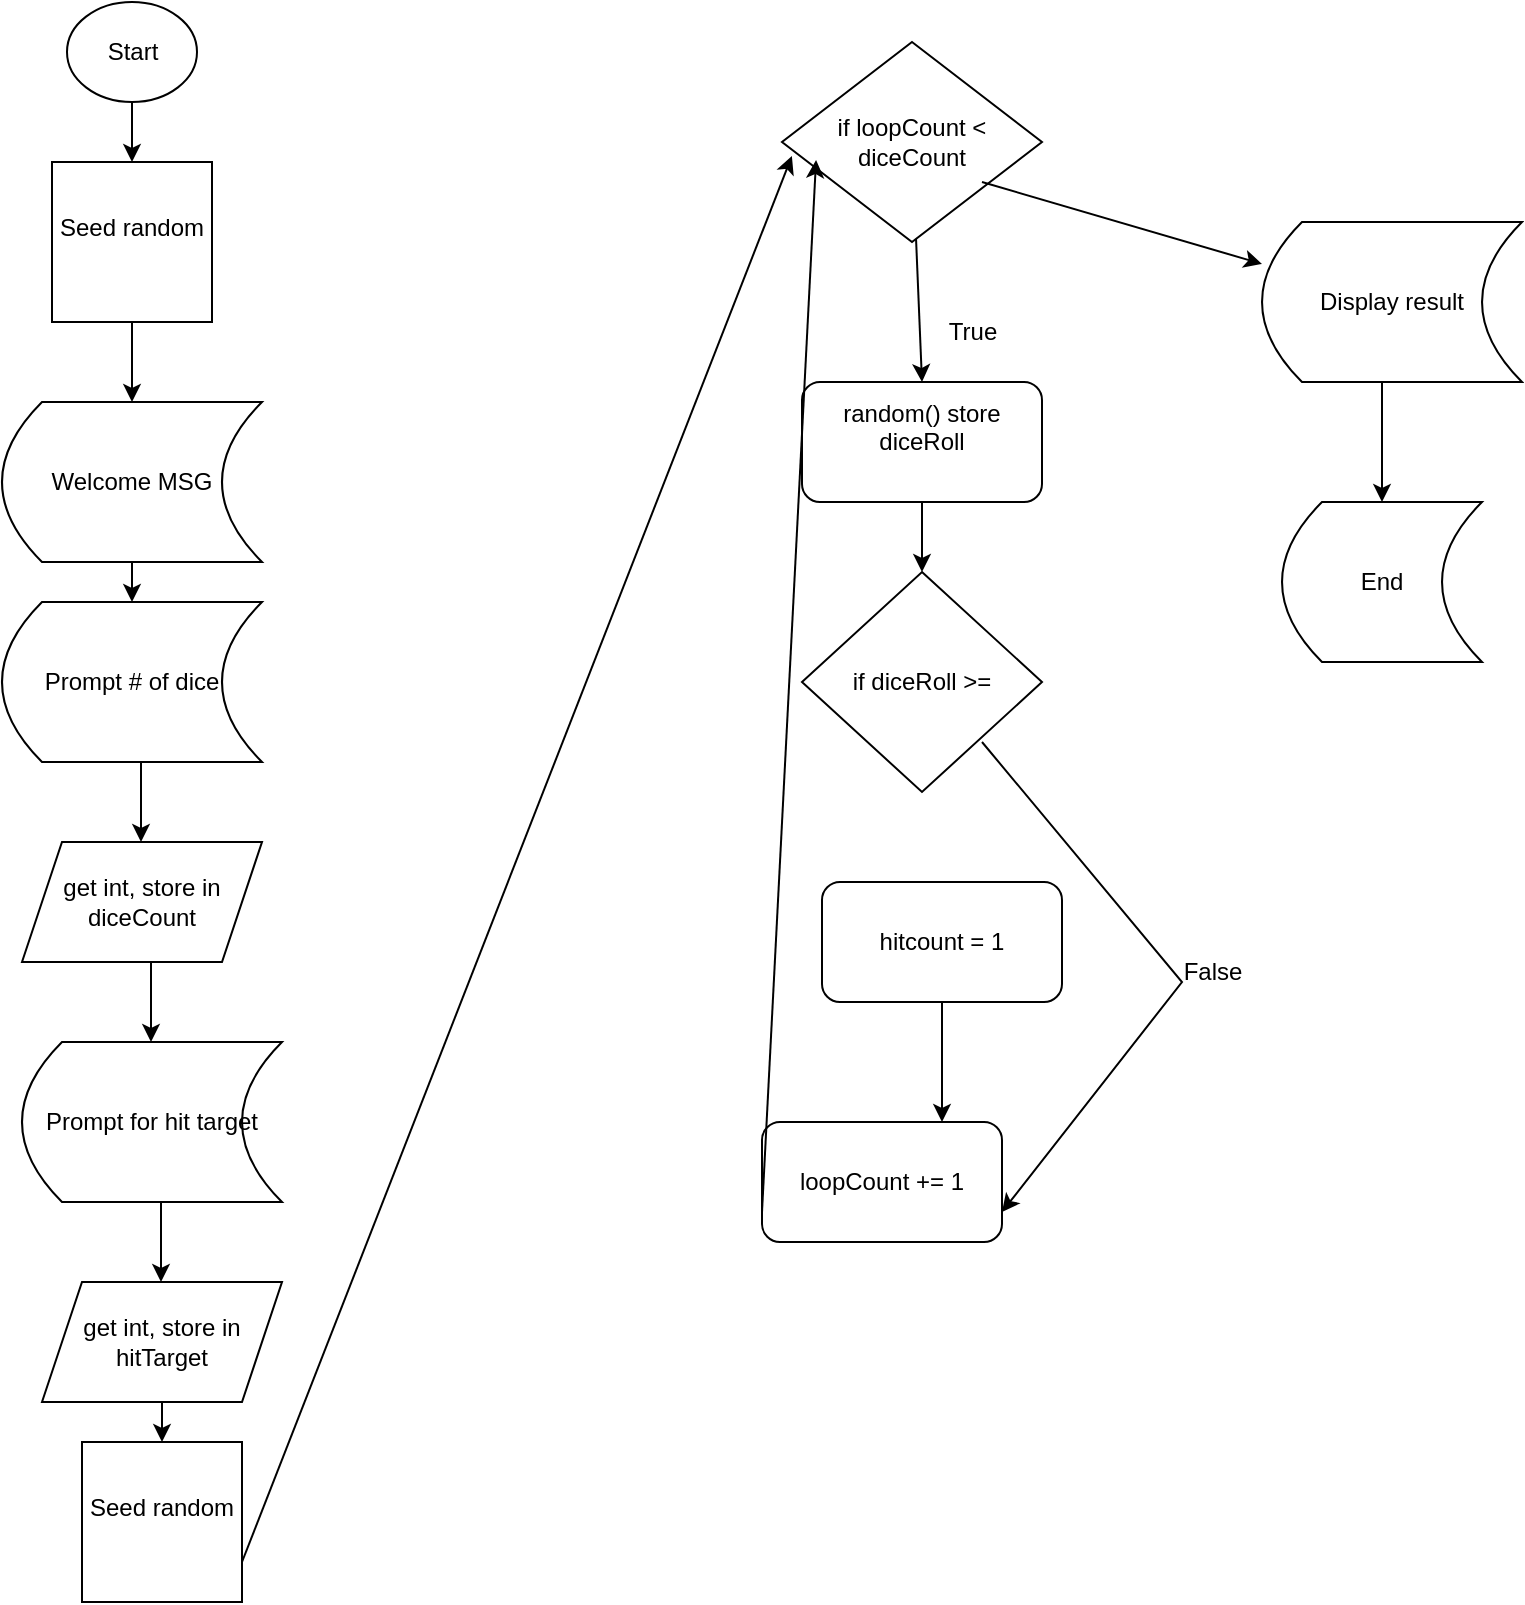 <mxfile version="26.0.15">
  <diagram name="Page-1" id="jsDElPwnb_3iyejhpyAd">
    <mxGraphModel dx="1192" dy="1906" grid="1" gridSize="10" guides="1" tooltips="1" connect="1" arrows="1" fold="1" page="1" pageScale="1" pageWidth="850" pageHeight="1100" math="0" shadow="0">
      <root>
        <mxCell id="0" />
        <mxCell id="1" parent="0" />
        <mxCell id="qolimeGPOZzHJa0loA12-1" value="Start" style="ellipse;whiteSpace=wrap;html=1;" vertex="1" parent="1">
          <mxGeometry x="272.5" y="-20" width="65" height="50" as="geometry" />
        </mxCell>
        <mxCell id="qolimeGPOZzHJa0loA12-6" value="get int, store in hitTarget" style="shape=parallelogram;perimeter=parallelogramPerimeter;whiteSpace=wrap;html=1;fixedSize=1;" vertex="1" parent="1">
          <mxGeometry x="260" y="620" width="120" height="60" as="geometry" />
        </mxCell>
        <mxCell id="qolimeGPOZzHJa0loA12-7" value="get int, store in diceCount" style="shape=parallelogram;perimeter=parallelogramPerimeter;whiteSpace=wrap;html=1;fixedSize=1;" vertex="1" parent="1">
          <mxGeometry x="250" y="400" width="120" height="60" as="geometry" />
        </mxCell>
        <mxCell id="qolimeGPOZzHJa0loA12-8" value="Seed random&lt;div&gt;&lt;br&gt;&lt;/div&gt;" style="whiteSpace=wrap;html=1;aspect=fixed;" vertex="1" parent="1">
          <mxGeometry x="265" y="60" width="80" height="80" as="geometry" />
        </mxCell>
        <mxCell id="qolimeGPOZzHJa0loA12-10" value="Welcome MSG" style="shape=dataStorage;whiteSpace=wrap;html=1;fixedSize=1;" vertex="1" parent="1">
          <mxGeometry x="240" y="180" width="130" height="80" as="geometry" />
        </mxCell>
        <mxCell id="qolimeGPOZzHJa0loA12-13" value="Prompt # of dice" style="shape=dataStorage;whiteSpace=wrap;html=1;fixedSize=1;" vertex="1" parent="1">
          <mxGeometry x="240" y="280" width="130" height="80" as="geometry" />
        </mxCell>
        <mxCell id="qolimeGPOZzHJa0loA12-14" value="Display result" style="shape=dataStorage;whiteSpace=wrap;html=1;fixedSize=1;" vertex="1" parent="1">
          <mxGeometry x="870" y="90" width="130" height="80" as="geometry" />
        </mxCell>
        <mxCell id="qolimeGPOZzHJa0loA12-15" value="Prompt for hit target" style="shape=dataStorage;whiteSpace=wrap;html=1;fixedSize=1;" vertex="1" parent="1">
          <mxGeometry x="250" y="500" width="130" height="80" as="geometry" />
        </mxCell>
        <mxCell id="qolimeGPOZzHJa0loA12-16" value="Seed random&lt;div&gt;&lt;br&gt;&lt;/div&gt;" style="whiteSpace=wrap;html=1;aspect=fixed;" vertex="1" parent="1">
          <mxGeometry x="280" y="700" width="80" height="80" as="geometry" />
        </mxCell>
        <mxCell id="qolimeGPOZzHJa0loA12-18" value="if loopCount &amp;lt;&lt;div&gt;diceCount&lt;/div&gt;" style="rhombus;whiteSpace=wrap;html=1;" vertex="1" parent="1">
          <mxGeometry x="630" width="130" height="100" as="geometry" />
        </mxCell>
        <mxCell id="qolimeGPOZzHJa0loA12-19" value="if diceRoll &amp;gt;=" style="rhombus;whiteSpace=wrap;html=1;" vertex="1" parent="1">
          <mxGeometry x="640" y="265" width="120" height="110" as="geometry" />
        </mxCell>
        <mxCell id="qolimeGPOZzHJa0loA12-20" value="random() store diceRoll&lt;div&gt;&lt;br&gt;&lt;/div&gt;" style="rounded=1;whiteSpace=wrap;html=1;" vertex="1" parent="1">
          <mxGeometry x="640" y="170" width="120" height="60" as="geometry" />
        </mxCell>
        <mxCell id="qolimeGPOZzHJa0loA12-21" value="hitcount = 1" style="rounded=1;whiteSpace=wrap;html=1;" vertex="1" parent="1">
          <mxGeometry x="650" y="420" width="120" height="60" as="geometry" />
        </mxCell>
        <mxCell id="qolimeGPOZzHJa0loA12-22" value="loopCount += 1" style="rounded=1;whiteSpace=wrap;html=1;" vertex="1" parent="1">
          <mxGeometry x="620" y="540" width="120" height="60" as="geometry" />
        </mxCell>
        <mxCell id="qolimeGPOZzHJa0loA12-23" value="End" style="shape=dataStorage;whiteSpace=wrap;html=1;fixedSize=1;" vertex="1" parent="1">
          <mxGeometry x="880" y="230" width="100" height="80" as="geometry" />
        </mxCell>
        <mxCell id="qolimeGPOZzHJa0loA12-24" value="" style="endArrow=classic;html=1;rounded=0;exitX=0.5;exitY=1;exitDx=0;exitDy=0;" edge="1" parent="1" source="qolimeGPOZzHJa0loA12-10" target="qolimeGPOZzHJa0loA12-13">
          <mxGeometry width="50" height="50" relative="1" as="geometry">
            <mxPoint x="330" y="270" as="sourcePoint" />
            <mxPoint x="330" y="250" as="targetPoint" />
          </mxGeometry>
        </mxCell>
        <mxCell id="qolimeGPOZzHJa0loA12-25" value="" style="endArrow=classic;html=1;rounded=0;" edge="1" parent="1">
          <mxGeometry width="50" height="50" relative="1" as="geometry">
            <mxPoint x="309.5" y="360" as="sourcePoint" />
            <mxPoint x="309.5" y="400" as="targetPoint" />
          </mxGeometry>
        </mxCell>
        <mxCell id="qolimeGPOZzHJa0loA12-26" value="" style="endArrow=classic;html=1;rounded=0;" edge="1" parent="1">
          <mxGeometry width="50" height="50" relative="1" as="geometry">
            <mxPoint x="314.5" y="460" as="sourcePoint" />
            <mxPoint x="314.5" y="500" as="targetPoint" />
          </mxGeometry>
        </mxCell>
        <mxCell id="qolimeGPOZzHJa0loA12-27" value="" style="endArrow=classic;html=1;rounded=0;entryX=0.5;entryY=0;entryDx=0;entryDy=0;exitX=0.5;exitY=1;exitDx=0;exitDy=0;" edge="1" parent="1" source="qolimeGPOZzHJa0loA12-8" target="qolimeGPOZzHJa0loA12-10">
          <mxGeometry width="50" height="50" relative="1" as="geometry">
            <mxPoint x="300" y="140" as="sourcePoint" />
            <mxPoint x="312.5" y="150" as="targetPoint" />
          </mxGeometry>
        </mxCell>
        <mxCell id="qolimeGPOZzHJa0loA12-28" value="" style="endArrow=classic;html=1;rounded=0;entryX=0.5;entryY=0;entryDx=0;entryDy=0;exitX=0.5;exitY=1;exitDx=0;exitDy=0;" edge="1" parent="1" source="qolimeGPOZzHJa0loA12-1" target="qolimeGPOZzHJa0loA12-8">
          <mxGeometry width="50" height="50" relative="1" as="geometry">
            <mxPoint x="360" y="50" as="sourcePoint" />
            <mxPoint x="312.5" y="30" as="targetPoint" />
          </mxGeometry>
        </mxCell>
        <mxCell id="qolimeGPOZzHJa0loA12-29" value="" style="endArrow=classic;html=1;rounded=0;exitX=0.5;exitY=1;exitDx=0;exitDy=0;entryX=0.5;entryY=0;entryDx=0;entryDy=0;" edge="1" parent="1" source="qolimeGPOZzHJa0loA12-6" target="qolimeGPOZzHJa0loA12-16">
          <mxGeometry width="50" height="50" relative="1" as="geometry">
            <mxPoint x="305" y="700" as="sourcePoint" />
            <mxPoint x="440" y="690" as="targetPoint" />
          </mxGeometry>
        </mxCell>
        <mxCell id="qolimeGPOZzHJa0loA12-30" value="" style="endArrow=classic;html=1;rounded=0;" edge="1" parent="1">
          <mxGeometry width="50" height="50" relative="1" as="geometry">
            <mxPoint x="319.5" y="580" as="sourcePoint" />
            <mxPoint x="319.5" y="620" as="targetPoint" />
          </mxGeometry>
        </mxCell>
        <mxCell id="qolimeGPOZzHJa0loA12-31" value="" style="endArrow=classic;html=1;rounded=0;entryX=0.038;entryY=0.57;entryDx=0;entryDy=0;entryPerimeter=0;" edge="1" parent="1" target="qolimeGPOZzHJa0loA12-18">
          <mxGeometry width="50" height="50" relative="1" as="geometry">
            <mxPoint x="360" y="760" as="sourcePoint" />
            <mxPoint x="410" y="710" as="targetPoint" />
          </mxGeometry>
        </mxCell>
        <mxCell id="qolimeGPOZzHJa0loA12-32" value="" style="endArrow=classic;html=1;rounded=0;exitX=0;exitY=0.75;exitDx=0;exitDy=0;entryX=0.131;entryY=0.59;entryDx=0;entryDy=0;entryPerimeter=0;" edge="1" parent="1" source="qolimeGPOZzHJa0loA12-22" target="qolimeGPOZzHJa0loA12-18">
          <mxGeometry width="50" height="50" relative="1" as="geometry">
            <mxPoint x="590" y="565" as="sourcePoint" />
            <mxPoint x="570" y="500" as="targetPoint" />
          </mxGeometry>
        </mxCell>
        <mxCell id="qolimeGPOZzHJa0loA12-33" value="" style="endArrow=classic;html=1;rounded=0;entryX=1;entryY=0.75;entryDx=0;entryDy=0;" edge="1" parent="1" target="qolimeGPOZzHJa0loA12-22">
          <mxGeometry width="50" height="50" relative="1" as="geometry">
            <mxPoint x="730" y="350" as="sourcePoint" />
            <mxPoint x="780" y="300" as="targetPoint" />
            <Array as="points">
              <mxPoint x="830" y="470" />
            </Array>
          </mxGeometry>
        </mxCell>
        <mxCell id="qolimeGPOZzHJa0loA12-34" value="False" style="text;html=1;align=center;verticalAlign=middle;resizable=0;points=[];autosize=1;strokeColor=none;fillColor=none;" vertex="1" parent="1">
          <mxGeometry x="820" y="450" width="50" height="30" as="geometry" />
        </mxCell>
        <mxCell id="qolimeGPOZzHJa0loA12-35" value="" style="endArrow=classic;html=1;rounded=0;entryX=0.5;entryY=0;entryDx=0;entryDy=0;" edge="1" parent="1" source="qolimeGPOZzHJa0loA12-18" target="qolimeGPOZzHJa0loA12-20">
          <mxGeometry width="50" height="50" relative="1" as="geometry">
            <mxPoint x="710" y="110" as="sourcePoint" />
            <mxPoint x="760" y="60" as="targetPoint" />
          </mxGeometry>
        </mxCell>
        <mxCell id="qolimeGPOZzHJa0loA12-36" value="True" style="text;html=1;align=center;verticalAlign=middle;resizable=0;points=[];autosize=1;strokeColor=none;fillColor=none;" vertex="1" parent="1">
          <mxGeometry x="700" y="130" width="50" height="30" as="geometry" />
        </mxCell>
        <mxCell id="qolimeGPOZzHJa0loA12-38" value="" style="endArrow=classic;html=1;rounded=0;exitX=0.5;exitY=1;exitDx=0;exitDy=0;exitPerimeter=0;entryX=0.5;entryY=0;entryDx=0;entryDy=0;" edge="1" parent="1" source="qolimeGPOZzHJa0loA12-20" target="qolimeGPOZzHJa0loA12-19">
          <mxGeometry width="50" height="50" relative="1" as="geometry">
            <mxPoint x="740" y="270" as="sourcePoint" />
            <mxPoint x="700" y="260" as="targetPoint" />
          </mxGeometry>
        </mxCell>
        <mxCell id="qolimeGPOZzHJa0loA12-39" value="" style="endArrow=classic;html=1;rounded=0;exitX=0.5;exitY=1;exitDx=0;exitDy=0;entryX=0.75;entryY=0;entryDx=0;entryDy=0;" edge="1" parent="1" source="qolimeGPOZzHJa0loA12-21" target="qolimeGPOZzHJa0loA12-22">
          <mxGeometry width="50" height="50" relative="1" as="geometry">
            <mxPoint x="675" y="510" as="sourcePoint" />
            <mxPoint x="710" y="530" as="targetPoint" />
          </mxGeometry>
        </mxCell>
        <mxCell id="qolimeGPOZzHJa0loA12-40" value="" style="endArrow=classic;html=1;rounded=0;" edge="1" parent="1" target="qolimeGPOZzHJa0loA12-14">
          <mxGeometry width="50" height="50" relative="1" as="geometry">
            <mxPoint x="730" y="70" as="sourcePoint" />
            <mxPoint x="780" y="20" as="targetPoint" />
          </mxGeometry>
        </mxCell>
        <mxCell id="qolimeGPOZzHJa0loA12-41" value="" style="endArrow=classic;html=1;rounded=0;entryX=0.5;entryY=0;entryDx=0;entryDy=0;" edge="1" parent="1" target="qolimeGPOZzHJa0loA12-23">
          <mxGeometry width="50" height="50" relative="1" as="geometry">
            <mxPoint x="930" y="170" as="sourcePoint" />
            <mxPoint x="960" y="170" as="targetPoint" />
          </mxGeometry>
        </mxCell>
      </root>
    </mxGraphModel>
  </diagram>
</mxfile>

